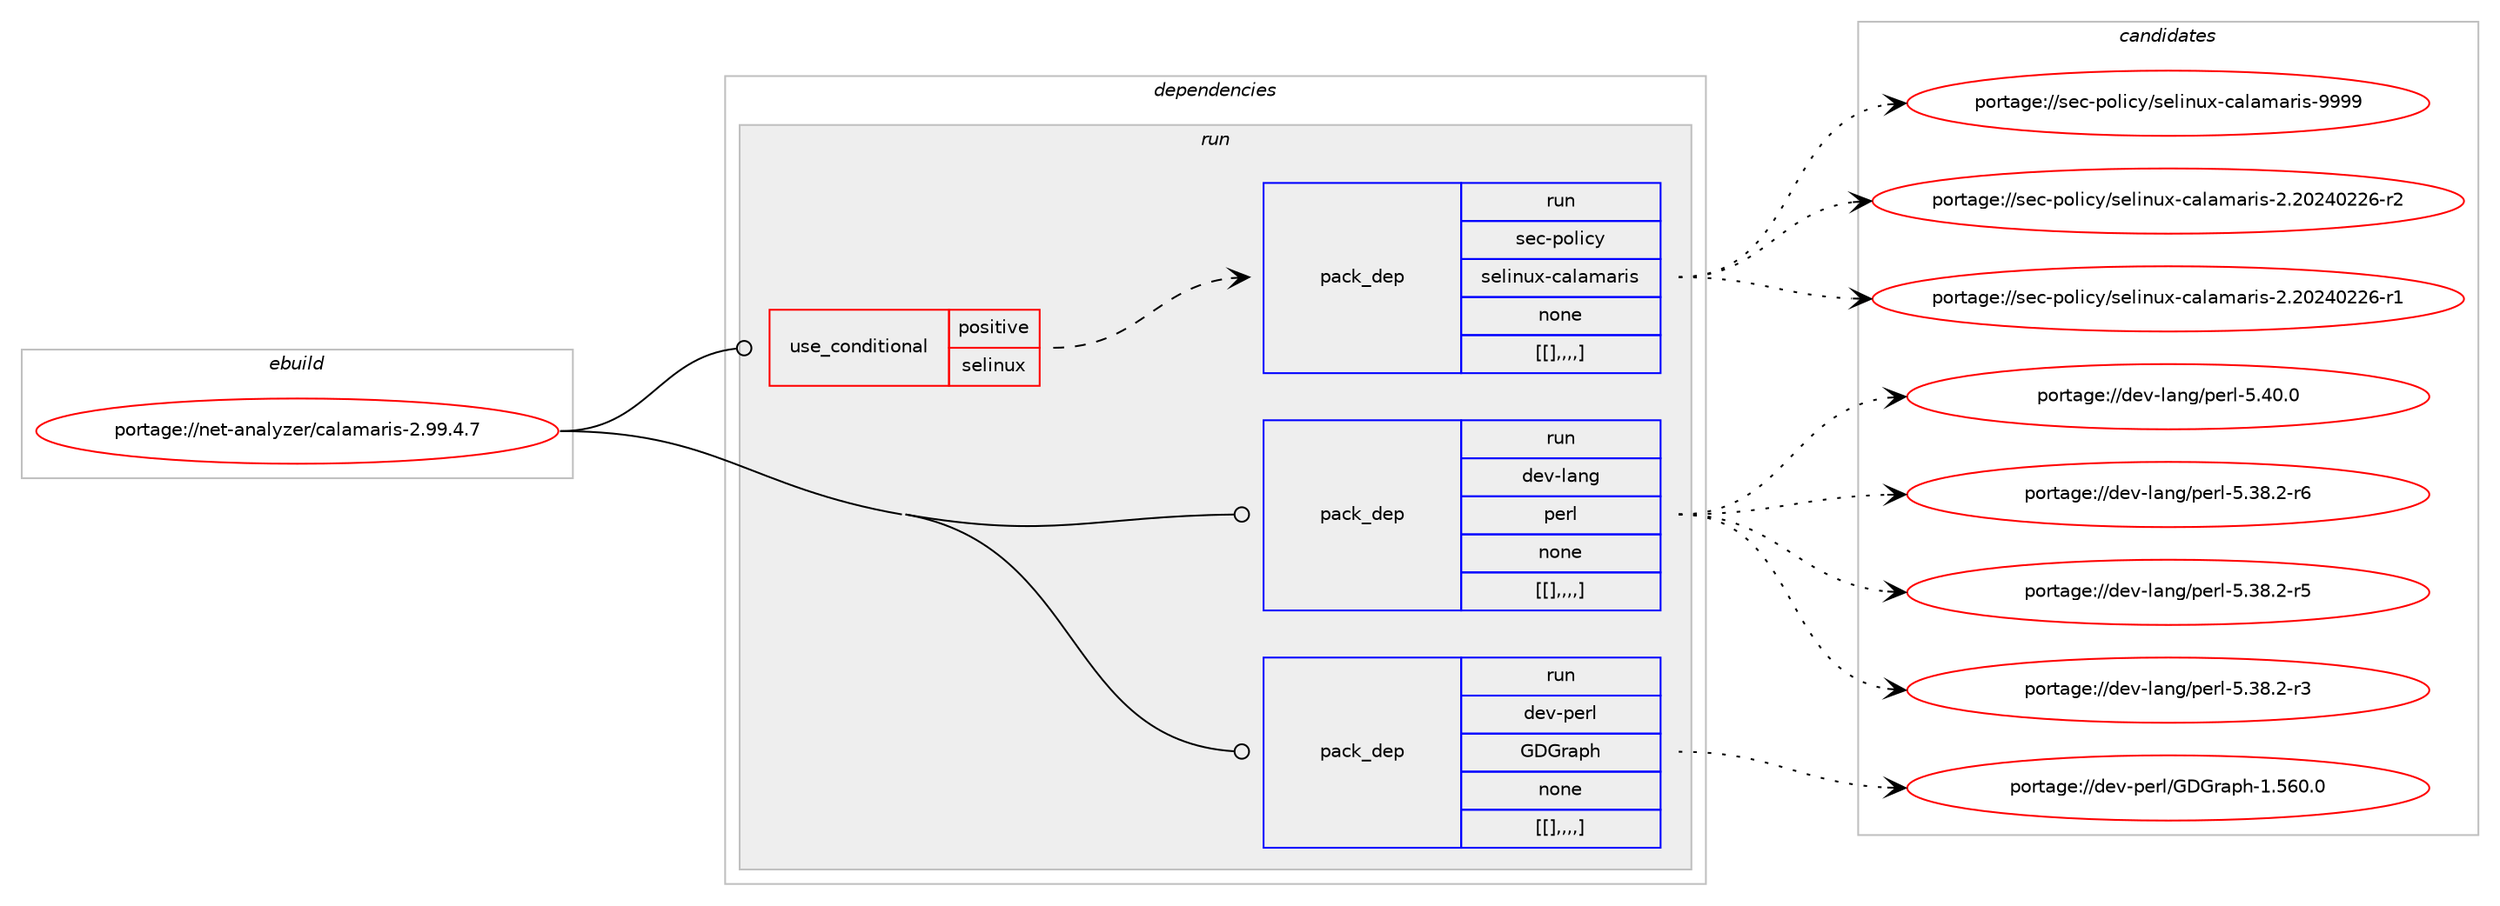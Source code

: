 digraph prolog {

# *************
# Graph options
# *************

newrank=true;
concentrate=true;
compound=true;
graph [rankdir=LR,fontname=Helvetica,fontsize=10,ranksep=1.5];#, ranksep=2.5, nodesep=0.2];
edge  [arrowhead=vee];
node  [fontname=Helvetica,fontsize=10];

# **********
# The ebuild
# **********

subgraph cluster_leftcol {
color=gray;
label=<<i>ebuild</i>>;
id [label="portage://net-analyzer/calamaris-2.99.4.7", color=red, width=4, href="../net-analyzer/calamaris-2.99.4.7.svg"];
}

# ****************
# The dependencies
# ****************

subgraph cluster_midcol {
color=gray;
label=<<i>dependencies</i>>;
subgraph cluster_compile {
fillcolor="#eeeeee";
style=filled;
label=<<i>compile</i>>;
}
subgraph cluster_compileandrun {
fillcolor="#eeeeee";
style=filled;
label=<<i>compile and run</i>>;
}
subgraph cluster_run {
fillcolor="#eeeeee";
style=filled;
label=<<i>run</i>>;
subgraph cond91247 {
dependency355020 [label=<<TABLE BORDER="0" CELLBORDER="1" CELLSPACING="0" CELLPADDING="4"><TR><TD ROWSPAN="3" CELLPADDING="10">use_conditional</TD></TR><TR><TD>positive</TD></TR><TR><TD>selinux</TD></TR></TABLE>>, shape=none, color=red];
subgraph pack261067 {
dependency355021 [label=<<TABLE BORDER="0" CELLBORDER="1" CELLSPACING="0" CELLPADDING="4" WIDTH="220"><TR><TD ROWSPAN="6" CELLPADDING="30">pack_dep</TD></TR><TR><TD WIDTH="110">run</TD></TR><TR><TD>sec-policy</TD></TR><TR><TD>selinux-calamaris</TD></TR><TR><TD>none</TD></TR><TR><TD>[[],,,,]</TD></TR></TABLE>>, shape=none, color=blue];
}
dependency355020:e -> dependency355021:w [weight=20,style="dashed",arrowhead="vee"];
}
id:e -> dependency355020:w [weight=20,style="solid",arrowhead="odot"];
subgraph pack261068 {
dependency355022 [label=<<TABLE BORDER="0" CELLBORDER="1" CELLSPACING="0" CELLPADDING="4" WIDTH="220"><TR><TD ROWSPAN="6" CELLPADDING="30">pack_dep</TD></TR><TR><TD WIDTH="110">run</TD></TR><TR><TD>dev-lang</TD></TR><TR><TD>perl</TD></TR><TR><TD>none</TD></TR><TR><TD>[[],,,,]</TD></TR></TABLE>>, shape=none, color=blue];
}
id:e -> dependency355022:w [weight=20,style="solid",arrowhead="odot"];
subgraph pack261069 {
dependency355023 [label=<<TABLE BORDER="0" CELLBORDER="1" CELLSPACING="0" CELLPADDING="4" WIDTH="220"><TR><TD ROWSPAN="6" CELLPADDING="30">pack_dep</TD></TR><TR><TD WIDTH="110">run</TD></TR><TR><TD>dev-perl</TD></TR><TR><TD>GDGraph</TD></TR><TR><TD>none</TD></TR><TR><TD>[[],,,,]</TD></TR></TABLE>>, shape=none, color=blue];
}
id:e -> dependency355023:w [weight=20,style="solid",arrowhead="odot"];
}
}

# **************
# The candidates
# **************

subgraph cluster_choices {
rank=same;
color=gray;
label=<<i>candidates</i>>;

subgraph choice261067 {
color=black;
nodesep=1;
choice1151019945112111108105991214711510110810511011712045999710897109971141051154557575757 [label="portage://sec-policy/selinux-calamaris-9999", color=red, width=4,href="../sec-policy/selinux-calamaris-9999.svg"];
choice11510199451121111081059912147115101108105110117120459997108971099711410511545504650485052485050544511450 [label="portage://sec-policy/selinux-calamaris-2.20240226-r2", color=red, width=4,href="../sec-policy/selinux-calamaris-2.20240226-r2.svg"];
choice11510199451121111081059912147115101108105110117120459997108971099711410511545504650485052485050544511449 [label="portage://sec-policy/selinux-calamaris-2.20240226-r1", color=red, width=4,href="../sec-policy/selinux-calamaris-2.20240226-r1.svg"];
dependency355021:e -> choice1151019945112111108105991214711510110810511011712045999710897109971141051154557575757:w [style=dotted,weight="100"];
dependency355021:e -> choice11510199451121111081059912147115101108105110117120459997108971099711410511545504650485052485050544511450:w [style=dotted,weight="100"];
dependency355021:e -> choice11510199451121111081059912147115101108105110117120459997108971099711410511545504650485052485050544511449:w [style=dotted,weight="100"];
}
subgraph choice261068 {
color=black;
nodesep=1;
choice10010111845108971101034711210111410845534652484648 [label="portage://dev-lang/perl-5.40.0", color=red, width=4,href="../dev-lang/perl-5.40.0.svg"];
choice100101118451089711010347112101114108455346515646504511454 [label="portage://dev-lang/perl-5.38.2-r6", color=red, width=4,href="../dev-lang/perl-5.38.2-r6.svg"];
choice100101118451089711010347112101114108455346515646504511453 [label="portage://dev-lang/perl-5.38.2-r5", color=red, width=4,href="../dev-lang/perl-5.38.2-r5.svg"];
choice100101118451089711010347112101114108455346515646504511451 [label="portage://dev-lang/perl-5.38.2-r3", color=red, width=4,href="../dev-lang/perl-5.38.2-r3.svg"];
dependency355022:e -> choice10010111845108971101034711210111410845534652484648:w [style=dotted,weight="100"];
dependency355022:e -> choice100101118451089711010347112101114108455346515646504511454:w [style=dotted,weight="100"];
dependency355022:e -> choice100101118451089711010347112101114108455346515646504511453:w [style=dotted,weight="100"];
dependency355022:e -> choice100101118451089711010347112101114108455346515646504511451:w [style=dotted,weight="100"];
}
subgraph choice261069 {
color=black;
nodesep=1;
choice1001011184511210111410847716871114971121044549465354484648 [label="portage://dev-perl/GDGraph-1.560.0", color=red, width=4,href="../dev-perl/GDGraph-1.560.0.svg"];
dependency355023:e -> choice1001011184511210111410847716871114971121044549465354484648:w [style=dotted,weight="100"];
}
}

}
